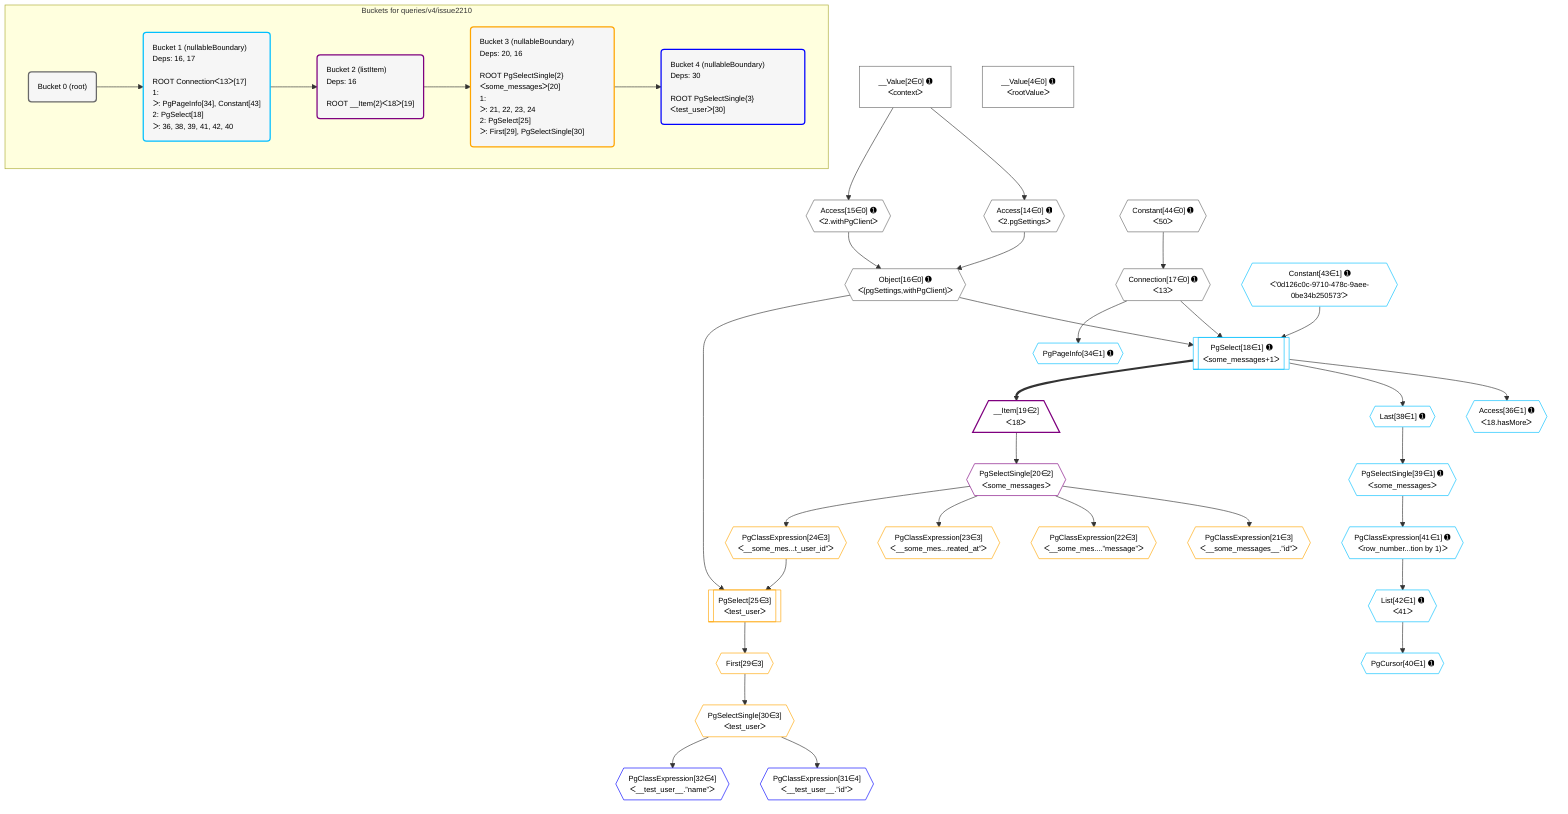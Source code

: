 %%{init: {'themeVariables': { 'fontSize': '12px'}}}%%
graph TD
    classDef path fill:#eee,stroke:#000,color:#000
    classDef plan fill:#fff,stroke-width:1px,color:#000
    classDef itemplan fill:#fff,stroke-width:2px,color:#000
    classDef unbatchedplan fill:#dff,stroke-width:1px,color:#000
    classDef sideeffectplan fill:#fcc,stroke-width:2px,color:#000
    classDef bucket fill:#f6f6f6,color:#000,stroke-width:2px,text-align:left


    %% plan dependencies
    Object16{{"Object[16∈0] ➊<br />ᐸ{pgSettings,withPgClient}ᐳ"}}:::plan
    Access14{{"Access[14∈0] ➊<br />ᐸ2.pgSettingsᐳ"}}:::plan
    Access15{{"Access[15∈0] ➊<br />ᐸ2.withPgClientᐳ"}}:::plan
    Access14 & Access15 --> Object16
    __Value2["__Value[2∈0] ➊<br />ᐸcontextᐳ"]:::plan
    __Value2 --> Access14
    __Value2 --> Access15
    Connection17{{"Connection[17∈0] ➊<br />ᐸ13ᐳ"}}:::plan
    Constant44{{"Constant[44∈0] ➊<br />ᐸ50ᐳ"}}:::plan
    Constant44 --> Connection17
    __Value4["__Value[4∈0] ➊<br />ᐸrootValueᐳ"]:::plan
    PgSelect18[["PgSelect[18∈1] ➊<br />ᐸsome_messages+1ᐳ"]]:::plan
    Constant43{{"Constant[43∈1] ➊<br />ᐸ'0d126c0c-9710-478c-9aee-0be34b250573'ᐳ"}}:::plan
    Object16 & Constant43 & Connection17 --> PgSelect18
    PgPageInfo34{{"PgPageInfo[34∈1] ➊"}}:::plan
    Connection17 --> PgPageInfo34
    Access36{{"Access[36∈1] ➊<br />ᐸ18.hasMoreᐳ"}}:::plan
    PgSelect18 --> Access36
    Last38{{"Last[38∈1] ➊"}}:::plan
    PgSelect18 --> Last38
    PgSelectSingle39{{"PgSelectSingle[39∈1] ➊<br />ᐸsome_messagesᐳ"}}:::plan
    Last38 --> PgSelectSingle39
    PgCursor40{{"PgCursor[40∈1] ➊"}}:::plan
    List42{{"List[42∈1] ➊<br />ᐸ41ᐳ"}}:::plan
    List42 --> PgCursor40
    PgClassExpression41{{"PgClassExpression[41∈1] ➊<br />ᐸrow_number...tion by 1)ᐳ"}}:::plan
    PgSelectSingle39 --> PgClassExpression41
    PgClassExpression41 --> List42
    __Item19[/"__Item[19∈2]<br />ᐸ18ᐳ"\]:::itemplan
    PgSelect18 ==> __Item19
    PgSelectSingle20{{"PgSelectSingle[20∈2]<br />ᐸsome_messagesᐳ"}}:::plan
    __Item19 --> PgSelectSingle20
    PgSelect25[["PgSelect[25∈3]<br />ᐸtest_userᐳ"]]:::plan
    PgClassExpression24{{"PgClassExpression[24∈3]<br />ᐸ__some_mes...t_user_id”ᐳ"}}:::plan
    Object16 & PgClassExpression24 --> PgSelect25
    PgClassExpression21{{"PgClassExpression[21∈3]<br />ᐸ__some_messages__.”id”ᐳ"}}:::plan
    PgSelectSingle20 --> PgClassExpression21
    PgClassExpression22{{"PgClassExpression[22∈3]<br />ᐸ__some_mes....”message”ᐳ"}}:::plan
    PgSelectSingle20 --> PgClassExpression22
    PgClassExpression23{{"PgClassExpression[23∈3]<br />ᐸ__some_mes...reated_at”ᐳ"}}:::plan
    PgSelectSingle20 --> PgClassExpression23
    PgSelectSingle20 --> PgClassExpression24
    First29{{"First[29∈3]"}}:::plan
    PgSelect25 --> First29
    PgSelectSingle30{{"PgSelectSingle[30∈3]<br />ᐸtest_userᐳ"}}:::plan
    First29 --> PgSelectSingle30
    PgClassExpression31{{"PgClassExpression[31∈4]<br />ᐸ__test_user__.”id”ᐳ"}}:::plan
    PgSelectSingle30 --> PgClassExpression31
    PgClassExpression32{{"PgClassExpression[32∈4]<br />ᐸ__test_user__.”name”ᐳ"}}:::plan
    PgSelectSingle30 --> PgClassExpression32

    %% define steps

    subgraph "Buckets for queries/v4/issue2210"
    Bucket0("Bucket 0 (root)"):::bucket
    classDef bucket0 stroke:#696969
    class Bucket0,__Value2,__Value4,Access14,Access15,Object16,Connection17,Constant44 bucket0
    Bucket1("Bucket 1 (nullableBoundary)<br />Deps: 16, 17<br /><br />ROOT Connectionᐸ13ᐳ[17]<br />1: <br />ᐳ: PgPageInfo[34], Constant[43]<br />2: PgSelect[18]<br />ᐳ: 36, 38, 39, 41, 42, 40"):::bucket
    classDef bucket1 stroke:#00bfff
    class Bucket1,PgSelect18,PgPageInfo34,Access36,Last38,PgSelectSingle39,PgCursor40,PgClassExpression41,List42,Constant43 bucket1
    Bucket2("Bucket 2 (listItem)<br />Deps: 16<br /><br />ROOT __Item{2}ᐸ18ᐳ[19]"):::bucket
    classDef bucket2 stroke:#7f007f
    class Bucket2,__Item19,PgSelectSingle20 bucket2
    Bucket3("Bucket 3 (nullableBoundary)<br />Deps: 20, 16<br /><br />ROOT PgSelectSingle{2}ᐸsome_messagesᐳ[20]<br />1: <br />ᐳ: 21, 22, 23, 24<br />2: PgSelect[25]<br />ᐳ: First[29], PgSelectSingle[30]"):::bucket
    classDef bucket3 stroke:#ffa500
    class Bucket3,PgClassExpression21,PgClassExpression22,PgClassExpression23,PgClassExpression24,PgSelect25,First29,PgSelectSingle30 bucket3
    Bucket4("Bucket 4 (nullableBoundary)<br />Deps: 30<br /><br />ROOT PgSelectSingle{3}ᐸtest_userᐳ[30]"):::bucket
    classDef bucket4 stroke:#0000ff
    class Bucket4,PgClassExpression31,PgClassExpression32 bucket4
    Bucket0 --> Bucket1
    Bucket1 --> Bucket2
    Bucket2 --> Bucket3
    Bucket3 --> Bucket4
    end